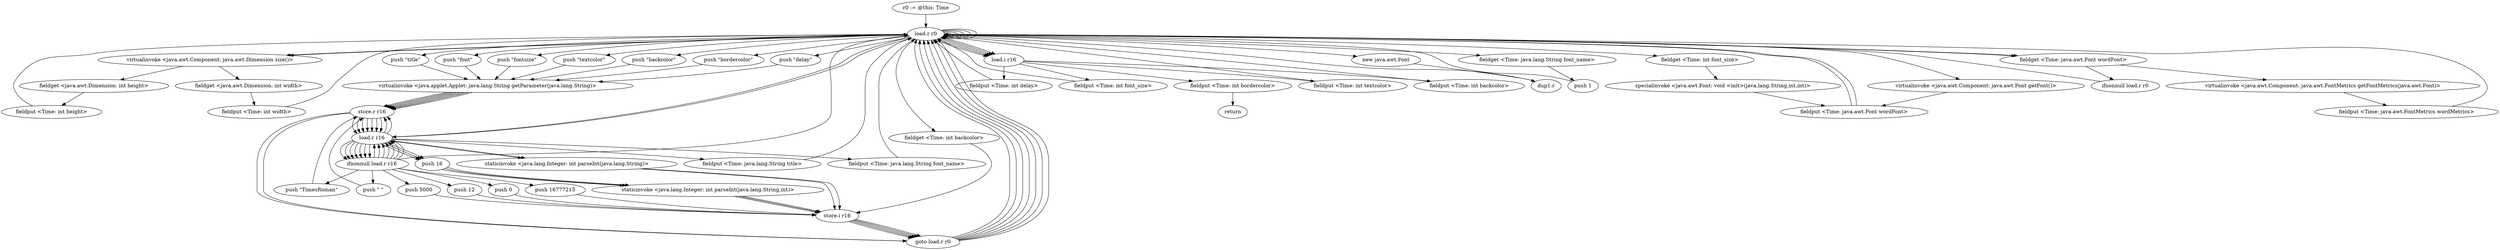 digraph "" {
    "r0 := @this: Time"
    "load.r r0"
    "r0 := @this: Time"->"load.r r0";
    "load.r r0"->"load.r r0";
    "virtualinvoke <java.awt.Component: java.awt.Dimension size()>"
    "load.r r0"->"virtualinvoke <java.awt.Component: java.awt.Dimension size()>";
    "fieldget <java.awt.Dimension: int height>"
    "virtualinvoke <java.awt.Component: java.awt.Dimension size()>"->"fieldget <java.awt.Dimension: int height>";
    "fieldput <Time: int height>"
    "fieldget <java.awt.Dimension: int height>"->"fieldput <Time: int height>";
    "fieldput <Time: int height>"->"load.r r0";
    "load.r r0"->"load.r r0";
    "load.r r0"->"virtualinvoke <java.awt.Component: java.awt.Dimension size()>";
    "fieldget <java.awt.Dimension: int width>"
    "virtualinvoke <java.awt.Component: java.awt.Dimension size()>"->"fieldget <java.awt.Dimension: int width>";
    "fieldput <Time: int width>"
    "fieldget <java.awt.Dimension: int width>"->"fieldput <Time: int width>";
    "fieldput <Time: int width>"->"load.r r0";
    "push \"delay\""
    "load.r r0"->"push \"delay\"";
    "virtualinvoke <java.applet.Applet: java.lang.String getParameter(java.lang.String)>"
    "push \"delay\""->"virtualinvoke <java.applet.Applet: java.lang.String getParameter(java.lang.String)>";
    "store.r r16"
    "virtualinvoke <java.applet.Applet: java.lang.String getParameter(java.lang.String)>"->"store.r r16";
    "load.r r16"
    "store.r r16"->"load.r r16";
    "ifnonnull load.r r16"
    "load.r r16"->"ifnonnull load.r r16";
    "push 5000"
    "ifnonnull load.r r16"->"push 5000";
    "store.i r16"
    "push 5000"->"store.i r16";
    "goto load.r r0"
    "store.i r16"->"goto load.r r0";
    "goto load.r r0"->"load.r r0";
    "load.i r16"
    "load.r r0"->"load.i r16";
    "fieldput <Time: int delay>"
    "load.i r16"->"fieldput <Time: int delay>";
    "fieldput <Time: int delay>"->"load.r r0";
    "push \"title\""
    "load.r r0"->"push \"title\"";
    "push \"title\""->"virtualinvoke <java.applet.Applet: java.lang.String getParameter(java.lang.String)>";
    "virtualinvoke <java.applet.Applet: java.lang.String getParameter(java.lang.String)>"->"store.r r16";
    "store.r r16"->"load.r r16";
    "load.r r16"->"ifnonnull load.r r16";
    "push \" \""
    "ifnonnull load.r r16"->"push \" \"";
    "push \" \""->"store.r r16";
    "store.r r16"->"goto load.r r0";
    "goto load.r r0"->"load.r r0";
    "load.r r0"->"load.r r16";
    "fieldput <Time: java.lang.String title>"
    "load.r r16"->"fieldput <Time: java.lang.String title>";
    "fieldput <Time: java.lang.String title>"->"load.r r0";
    "push \"font\""
    "load.r r0"->"push \"font\"";
    "push \"font\""->"virtualinvoke <java.applet.Applet: java.lang.String getParameter(java.lang.String)>";
    "virtualinvoke <java.applet.Applet: java.lang.String getParameter(java.lang.String)>"->"store.r r16";
    "store.r r16"->"load.r r16";
    "load.r r16"->"ifnonnull load.r r16";
    "push \"TimesRoman\""
    "ifnonnull load.r r16"->"push \"TimesRoman\"";
    "push \"TimesRoman\""->"store.r r16";
    "store.r r16"->"goto load.r r0";
    "goto load.r r0"->"load.r r0";
    "load.r r0"->"load.r r16";
    "fieldput <Time: java.lang.String font_name>"
    "load.r r16"->"fieldput <Time: java.lang.String font_name>";
    "fieldput <Time: java.lang.String font_name>"->"load.r r0";
    "push \"fontsize\""
    "load.r r0"->"push \"fontsize\"";
    "push \"fontsize\""->"virtualinvoke <java.applet.Applet: java.lang.String getParameter(java.lang.String)>";
    "virtualinvoke <java.applet.Applet: java.lang.String getParameter(java.lang.String)>"->"store.r r16";
    "store.r r16"->"load.r r16";
    "load.r r16"->"ifnonnull load.r r16";
    "push 12"
    "ifnonnull load.r r16"->"push 12";
    "push 12"->"store.i r16";
    "store.i r16"->"goto load.r r0";
    "goto load.r r0"->"load.r r0";
    "load.r r0"->"load.i r16";
    "fieldput <Time: int font_size>"
    "load.i r16"->"fieldput <Time: int font_size>";
    "fieldput <Time: int font_size>"->"load.r r0";
    "new java.awt.Font"
    "load.r r0"->"new java.awt.Font";
    "dup1.r"
    "new java.awt.Font"->"dup1.r";
    "dup1.r"->"load.r r0";
    "fieldget <Time: java.lang.String font_name>"
    "load.r r0"->"fieldget <Time: java.lang.String font_name>";
    "push 1"
    "fieldget <Time: java.lang.String font_name>"->"push 1";
    "push 1"->"load.r r0";
    "fieldget <Time: int font_size>"
    "load.r r0"->"fieldget <Time: int font_size>";
    "specialinvoke <java.awt.Font: void <init>(java.lang.String,int,int)>"
    "fieldget <Time: int font_size>"->"specialinvoke <java.awt.Font: void <init>(java.lang.String,int,int)>";
    "fieldput <Time: java.awt.Font wordFont>"
    "specialinvoke <java.awt.Font: void <init>(java.lang.String,int,int)>"->"fieldput <Time: java.awt.Font wordFont>";
    "fieldput <Time: java.awt.Font wordFont>"->"load.r r0";
    "fieldget <Time: java.awt.Font wordFont>"
    "load.r r0"->"fieldget <Time: java.awt.Font wordFont>";
    "ifnonnull load.r r0"
    "fieldget <Time: java.awt.Font wordFont>"->"ifnonnull load.r r0";
    "ifnonnull load.r r0"->"load.r r0";
    "load.r r0"->"load.r r0";
    "virtualinvoke <java.awt.Component: java.awt.Font getFont()>"
    "load.r r0"->"virtualinvoke <java.awt.Component: java.awt.Font getFont()>";
    "virtualinvoke <java.awt.Component: java.awt.Font getFont()>"->"fieldput <Time: java.awt.Font wordFont>";
    "fieldput <Time: java.awt.Font wordFont>"->"load.r r0";
    "load.r r0"->"load.r r0";
    "load.r r0"->"load.r r0";
    "load.r r0"->"fieldget <Time: java.awt.Font wordFont>";
    "virtualinvoke <java.awt.Component: java.awt.FontMetrics getFontMetrics(java.awt.Font)>"
    "fieldget <Time: java.awt.Font wordFont>"->"virtualinvoke <java.awt.Component: java.awt.FontMetrics getFontMetrics(java.awt.Font)>";
    "fieldput <Time: java.awt.FontMetrics wordMetrics>"
    "virtualinvoke <java.awt.Component: java.awt.FontMetrics getFontMetrics(java.awt.Font)>"->"fieldput <Time: java.awt.FontMetrics wordMetrics>";
    "fieldput <Time: java.awt.FontMetrics wordMetrics>"->"load.r r0";
    "push \"textcolor\""
    "load.r r0"->"push \"textcolor\"";
    "push \"textcolor\""->"virtualinvoke <java.applet.Applet: java.lang.String getParameter(java.lang.String)>";
    "virtualinvoke <java.applet.Applet: java.lang.String getParameter(java.lang.String)>"->"store.r r16";
    "store.r r16"->"load.r r16";
    "load.r r16"->"ifnonnull load.r r16";
    "push 0"
    "ifnonnull load.r r16"->"push 0";
    "push 0"->"store.i r16";
    "store.i r16"->"goto load.r r0";
    "goto load.r r0"->"load.r r0";
    "load.r r0"->"load.i r16";
    "fieldput <Time: int textcolor>"
    "load.i r16"->"fieldput <Time: int textcolor>";
    "fieldput <Time: int textcolor>"->"load.r r0";
    "push \"backcolor\""
    "load.r r0"->"push \"backcolor\"";
    "push \"backcolor\""->"virtualinvoke <java.applet.Applet: java.lang.String getParameter(java.lang.String)>";
    "virtualinvoke <java.applet.Applet: java.lang.String getParameter(java.lang.String)>"->"store.r r16";
    "store.r r16"->"load.r r16";
    "load.r r16"->"ifnonnull load.r r16";
    "push 16777215"
    "ifnonnull load.r r16"->"push 16777215";
    "push 16777215"->"store.i r16";
    "store.i r16"->"goto load.r r0";
    "goto load.r r0"->"load.r r0";
    "load.r r0"->"load.i r16";
    "fieldput <Time: int backcolor>"
    "load.i r16"->"fieldput <Time: int backcolor>";
    "fieldput <Time: int backcolor>"->"load.r r0";
    "push \"bordercolor\""
    "load.r r0"->"push \"bordercolor\"";
    "push \"bordercolor\""->"virtualinvoke <java.applet.Applet: java.lang.String getParameter(java.lang.String)>";
    "virtualinvoke <java.applet.Applet: java.lang.String getParameter(java.lang.String)>"->"store.r r16";
    "store.r r16"->"load.r r16";
    "load.r r16"->"ifnonnull load.r r16";
    "ifnonnull load.r r16"->"load.r r0";
    "fieldget <Time: int backcolor>"
    "load.r r0"->"fieldget <Time: int backcolor>";
    "fieldget <Time: int backcolor>"->"store.i r16";
    "store.i r16"->"goto load.r r0";
    "goto load.r r0"->"load.r r0";
    "load.r r0"->"load.i r16";
    "fieldput <Time: int bordercolor>"
    "load.i r16"->"fieldput <Time: int bordercolor>";
    "return"
    "fieldput <Time: int bordercolor>"->"return";
    "ifnonnull load.r r16"->"load.r r16";
    "push 16"
    "load.r r16"->"push 16";
    "staticinvoke <java.lang.Integer: int parseInt(java.lang.String,int)>"
    "push 16"->"staticinvoke <java.lang.Integer: int parseInt(java.lang.String,int)>";
    "staticinvoke <java.lang.Integer: int parseInt(java.lang.String,int)>"->"store.i r16";
    "ifnonnull load.r r16"->"load.r r16";
    "load.r r16"->"push 16";
    "push 16"->"staticinvoke <java.lang.Integer: int parseInt(java.lang.String,int)>";
    "staticinvoke <java.lang.Integer: int parseInt(java.lang.String,int)>"->"store.i r16";
    "ifnonnull load.r r16"->"load.r r16";
    "load.r r16"->"push 16";
    "push 16"->"staticinvoke <java.lang.Integer: int parseInt(java.lang.String,int)>";
    "staticinvoke <java.lang.Integer: int parseInt(java.lang.String,int)>"->"store.i r16";
    "ifnonnull load.r r16"->"load.r r16";
    "staticinvoke <java.lang.Integer: int parseInt(java.lang.String)>"
    "load.r r16"->"staticinvoke <java.lang.Integer: int parseInt(java.lang.String)>";
    "staticinvoke <java.lang.Integer: int parseInt(java.lang.String)>"->"store.i r16";
    "ifnonnull load.r r16"->"load.r r16";
    "load.r r16"->"store.r r16";
    "ifnonnull load.r r16"->"load.r r16";
    "load.r r16"->"store.r r16";
    "ifnonnull load.r r16"->"load.r r16";
    "load.r r16"->"staticinvoke <java.lang.Integer: int parseInt(java.lang.String)>";
    "staticinvoke <java.lang.Integer: int parseInt(java.lang.String)>"->"store.i r16";
}
